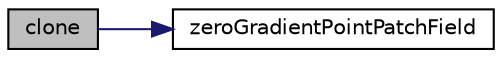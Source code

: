 digraph "clone"
{
  bgcolor="transparent";
  edge [fontname="Helvetica",fontsize="10",labelfontname="Helvetica",labelfontsize="10"];
  node [fontname="Helvetica",fontsize="10",shape=record];
  rankdir="LR";
  Node14 [label="clone",height=0.2,width=0.4,color="black", fillcolor="grey75", style="filled", fontcolor="black"];
  Node14 -> Node15 [color="midnightblue",fontsize="10",style="solid",fontname="Helvetica"];
  Node15 [label="zeroGradientPointPatchField",height=0.2,width=0.4,color="black",URL="$a27685.html#adfeda50c0a6adda3cad91661bfaae0d5",tooltip="Construct from patch and internal field. "];
}
